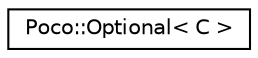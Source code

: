 digraph "Graphical Class Hierarchy"
{
 // LATEX_PDF_SIZE
  edge [fontname="Helvetica",fontsize="10",labelfontname="Helvetica",labelfontsize="10"];
  node [fontname="Helvetica",fontsize="10",shape=record];
  rankdir="LR";
  Node0 [label="Poco::Optional\< C \>",height=0.2,width=0.4,color="black", fillcolor="white", style="filled",URL="$classPoco_1_1Optional.html",tooltip=" "];
}
